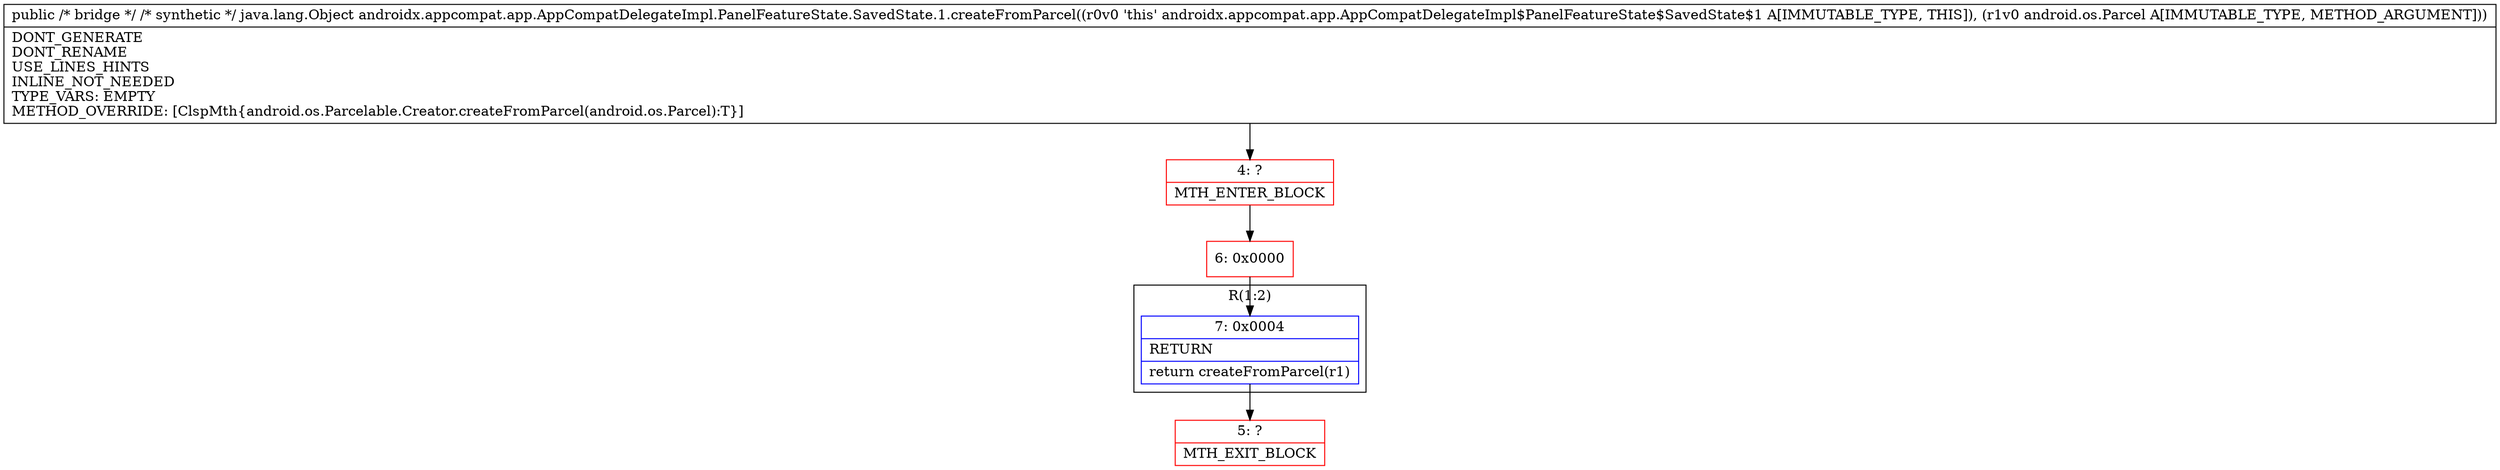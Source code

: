 digraph "CFG forandroidx.appcompat.app.AppCompatDelegateImpl.PanelFeatureState.SavedState.1.createFromParcel(Landroid\/os\/Parcel;)Ljava\/lang\/Object;" {
subgraph cluster_Region_359561891 {
label = "R(1:2)";
node [shape=record,color=blue];
Node_7 [shape=record,label="{7\:\ 0x0004|RETURN\l|return createFromParcel(r1)\l}"];
}
Node_4 [shape=record,color=red,label="{4\:\ ?|MTH_ENTER_BLOCK\l}"];
Node_6 [shape=record,color=red,label="{6\:\ 0x0000}"];
Node_5 [shape=record,color=red,label="{5\:\ ?|MTH_EXIT_BLOCK\l}"];
MethodNode[shape=record,label="{public \/* bridge *\/ \/* synthetic *\/ java.lang.Object androidx.appcompat.app.AppCompatDelegateImpl.PanelFeatureState.SavedState.1.createFromParcel((r0v0 'this' androidx.appcompat.app.AppCompatDelegateImpl$PanelFeatureState$SavedState$1 A[IMMUTABLE_TYPE, THIS]), (r1v0 android.os.Parcel A[IMMUTABLE_TYPE, METHOD_ARGUMENT]))  | DONT_GENERATE\lDONT_RENAME\lUSE_LINES_HINTS\lINLINE_NOT_NEEDED\lTYPE_VARS: EMPTY\lMETHOD_OVERRIDE: [ClspMth\{android.os.Parcelable.Creator.createFromParcel(android.os.Parcel):T\}]\l}"];
MethodNode -> Node_4;Node_7 -> Node_5;
Node_4 -> Node_6;
Node_6 -> Node_7;
}

